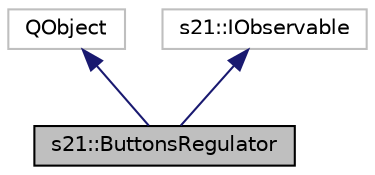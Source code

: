 digraph "s21::ButtonsRegulator"
{
 // LATEX_PDF_SIZE
  edge [fontname="Helvetica",fontsize="10",labelfontname="Helvetica",labelfontsize="10"];
  node [fontname="Helvetica",fontsize="10",shape=record];
  Node1 [label="s21::ButtonsRegulator",height=0.2,width=0.4,color="black", fillcolor="grey75", style="filled", fontcolor="black",tooltip="A class that handles events associated with some buttons."];
  Node2 -> Node1 [dir="back",color="midnightblue",fontsize="10",style="solid",fontname="Helvetica"];
  Node2 [label="QObject",height=0.2,width=0.4,color="grey75", fillcolor="white", style="filled",tooltip=" "];
  Node3 -> Node1 [dir="back",color="midnightblue",fontsize="10",style="solid",fontname="Helvetica"];
  Node3 [label="s21::IObservable",height=0.2,width=0.4,color="grey75", fillcolor="white", style="filled",URL="$classs21_1_1IObservable.html",tooltip=" "];
}
